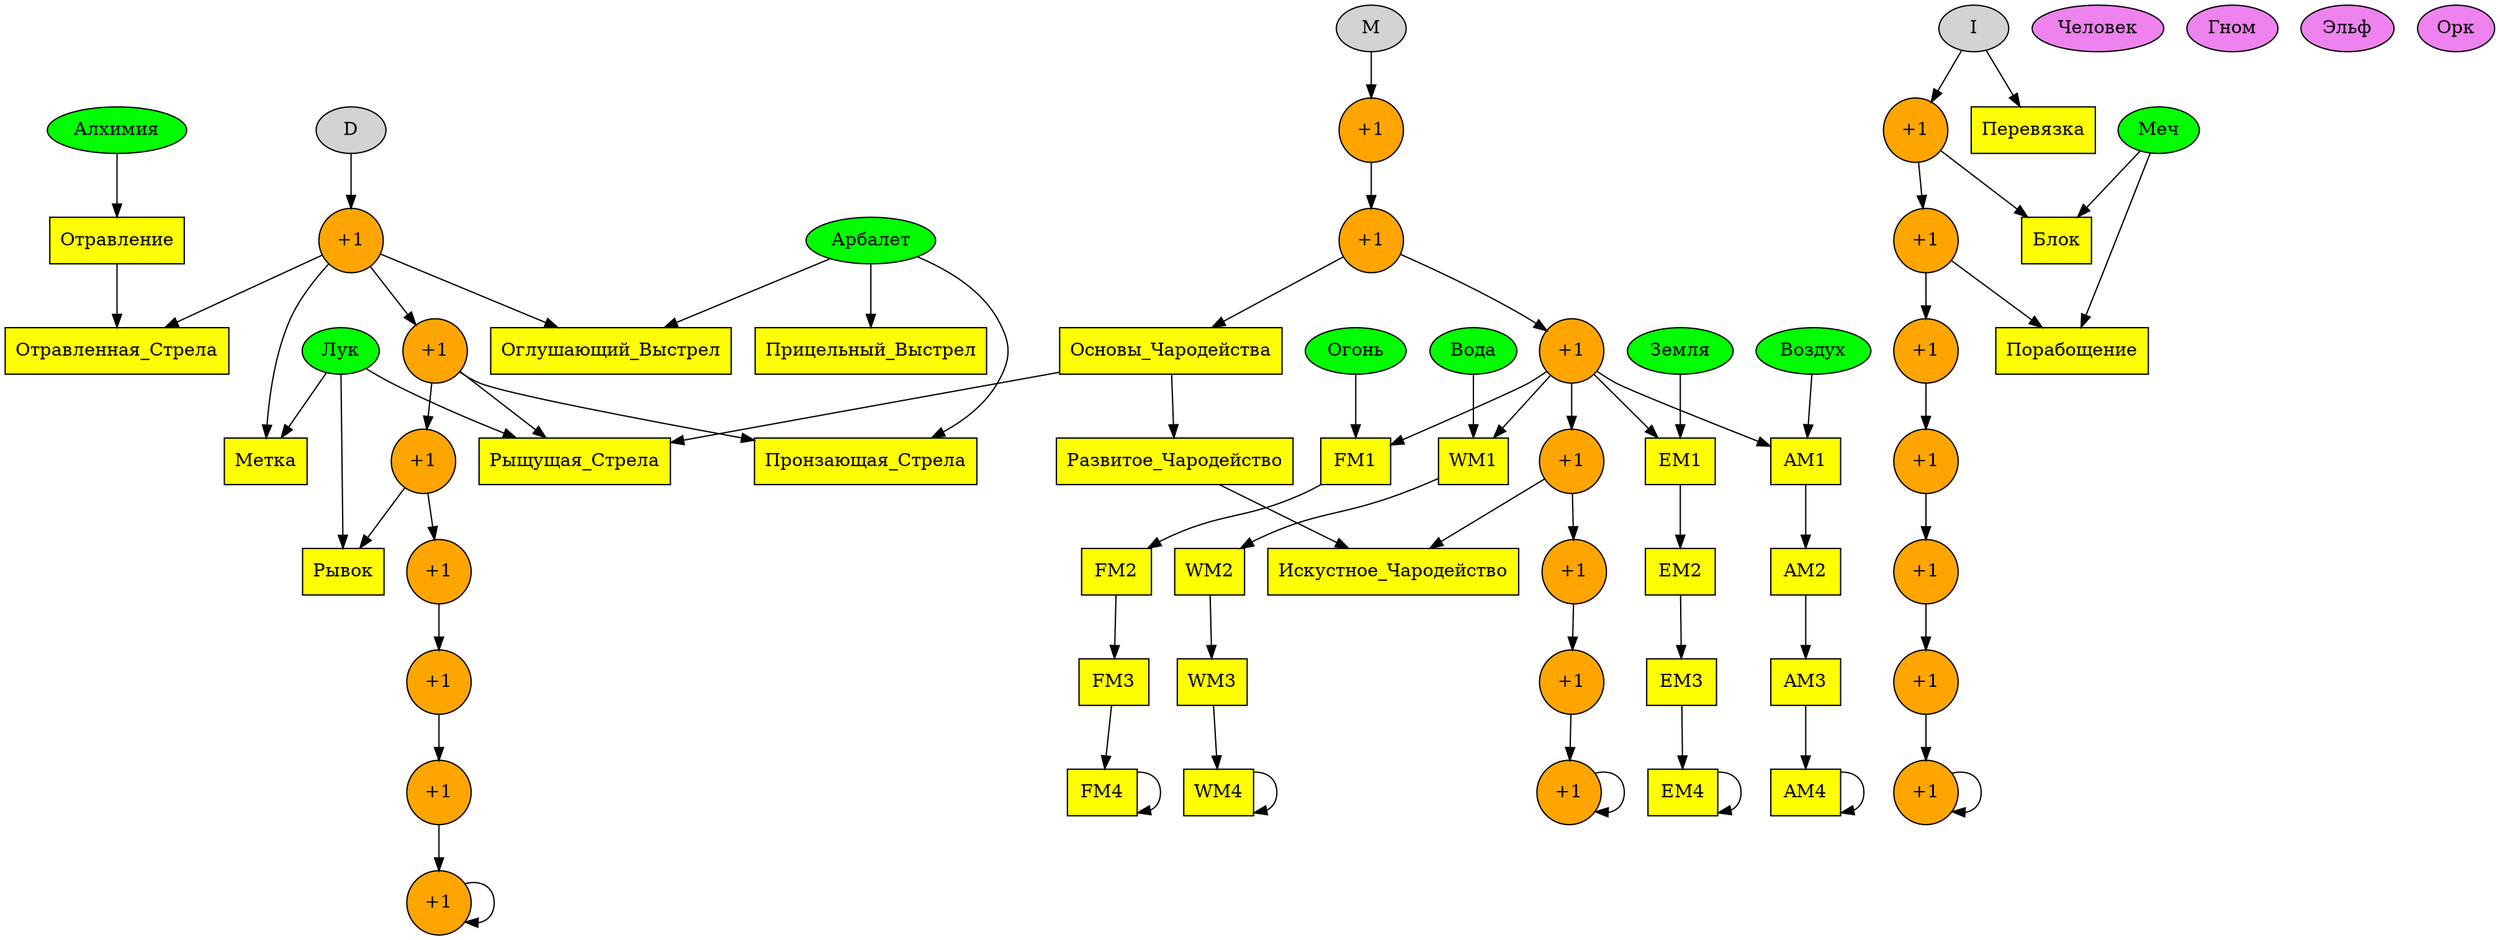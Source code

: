 strict digraph rpg {
	node [style=filled];
	D; I; M;
	node [fillcolor=green];
	Лук; Арбалет; Алхимия; Огонь; Вода; Земля; Воздух; Меч;
	node [fillcolor=violet];
	Человек; Гном; Эльф; Орк;
	node [label="+1", style=filled, shape=circle, fillcolor=orange, color=black];
	D -> D1 -> D2 -> D3 -> D4 -> D5 -> D6 -> D7 -> D7;
	M -> M1 -> M2 -> M3 -> M4 -> M5 -> M6 -> M7 -> M7;
	I -> I1 -> I2 -> I3 -> I4 -> I5 -> I6 -> I7 -> I7;
	node [label="\N", shape=box, fillcolor=yellow];
	D1 -> Отравленная_Стрела;
	D1 -> Метка;
	D1 -> Оглушающий_Выстрел;
	D2 -> Рыщущая_Стрела;
	D2 -> Пронзающая_Стрела;
	D3 -> Рывок;
	M2 -> Основы_Чародейства -> Развитое_Чародейство -> Искустное_Чародейство;
	Основы_Чародейства -> Рыщущая_Стрела;
	M4 -> Искустное_Чародейство;
	M3 -> FM1;
	M3 -> WM1;
	M3 -> EM1;
	M3 -> AM1;
	Огонь -> FM1;
	Вода -> WM1;
	Земля -> EM1;
	Воздух -> AM1;
	FM1 -> FM2 -> FM3 -> FM4 -> FM4;
	WM1 -> WM2 -> WM3 -> WM4 -> WM4;
	EM1 -> EM2 -> EM3 -> EM4 -> EM4;
	AM1 -> AM2 -> AM3 -> AM4 -> AM4;
	Лук -> Метка;
	Лук -> Рывок;
	Лук -> Рыщущая_Стрела;
	Арбалет -> Прицельный_Выстрел;
	Арбалет -> Оглушающий_Выстрел;
	Арбалет -> Пронзающая_Стрела;
	Алхимия -> Отравление;
	Отравление -> Отравленная_Стрела;
	I -> Перевязка;
	I1 -> Блок;
	I2 -> Порабощение;
	Меч -> Блок;
	Меч -> Порабощение;
}
